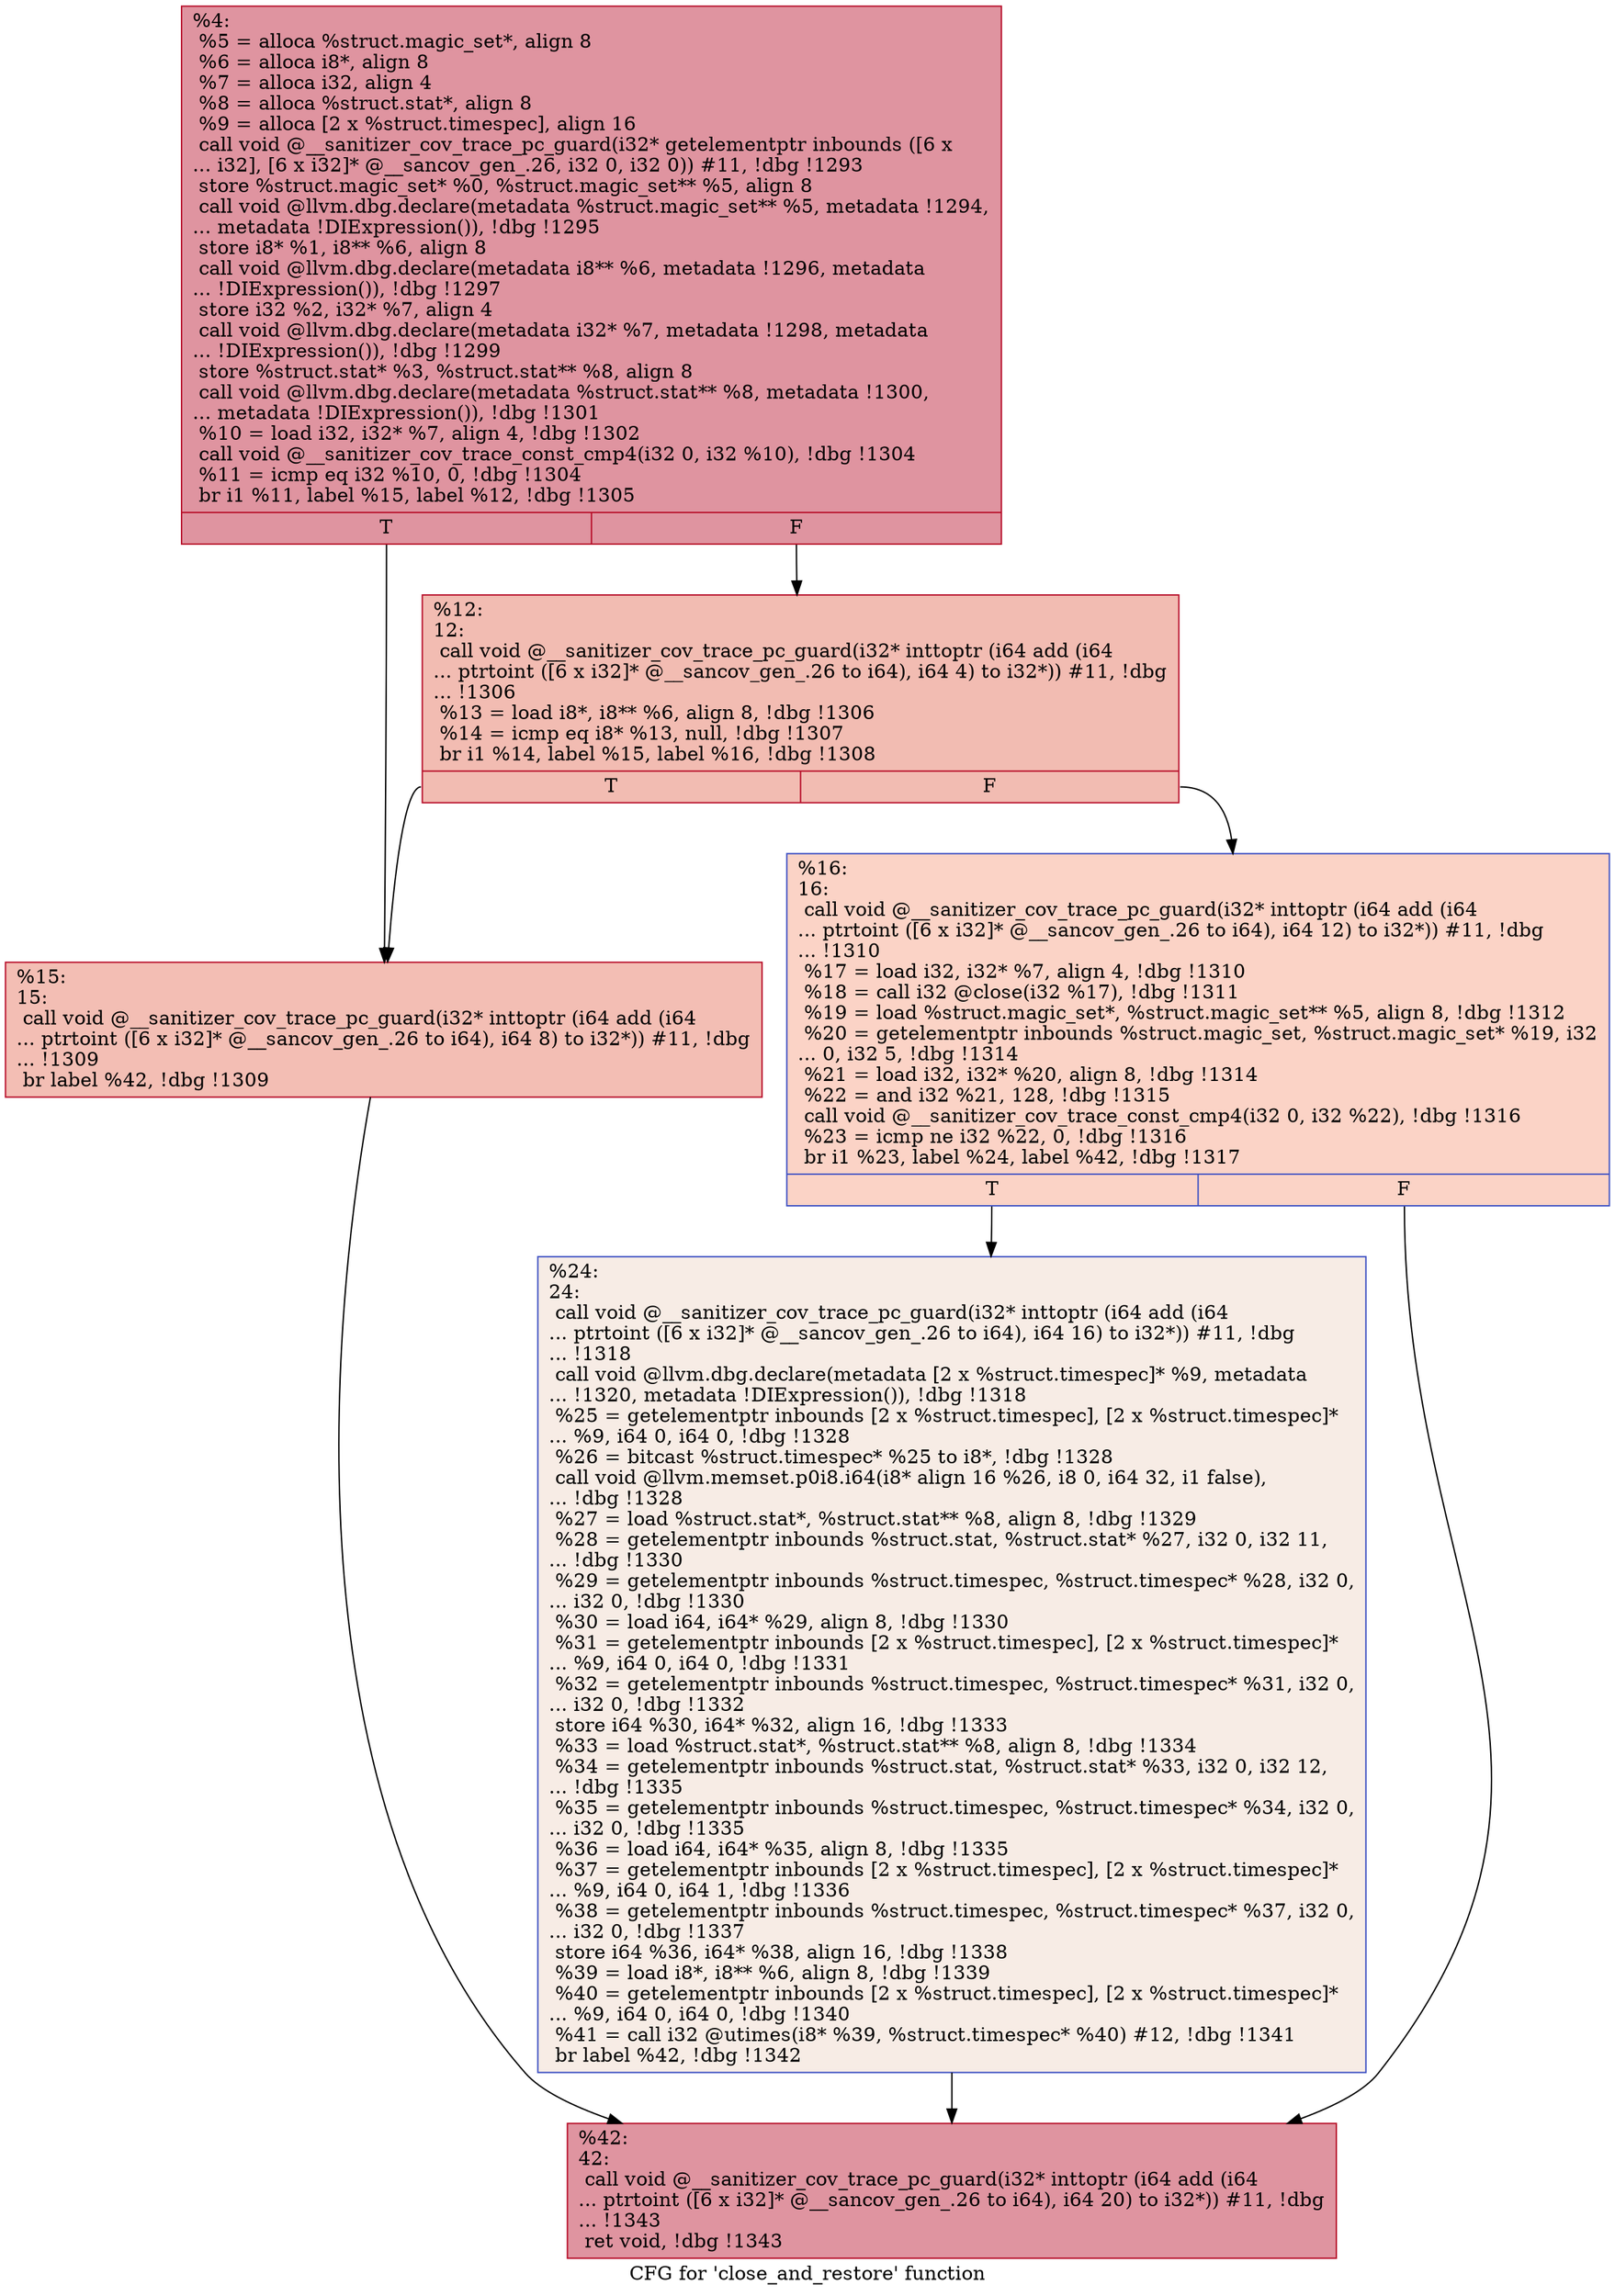 digraph "CFG for 'close_and_restore' function" {
	label="CFG for 'close_and_restore' function";

	Node0x5555557c6a00 [shape=record,color="#b70d28ff", style=filled, fillcolor="#b70d2870",label="{%4:\l  %5 = alloca %struct.magic_set*, align 8\l  %6 = alloca i8*, align 8\l  %7 = alloca i32, align 4\l  %8 = alloca %struct.stat*, align 8\l  %9 = alloca [2 x %struct.timespec], align 16\l  call void @__sanitizer_cov_trace_pc_guard(i32* getelementptr inbounds ([6 x\l... i32], [6 x i32]* @__sancov_gen_.26, i32 0, i32 0)) #11, !dbg !1293\l  store %struct.magic_set* %0, %struct.magic_set** %5, align 8\l  call void @llvm.dbg.declare(metadata %struct.magic_set** %5, metadata !1294,\l... metadata !DIExpression()), !dbg !1295\l  store i8* %1, i8** %6, align 8\l  call void @llvm.dbg.declare(metadata i8** %6, metadata !1296, metadata\l... !DIExpression()), !dbg !1297\l  store i32 %2, i32* %7, align 4\l  call void @llvm.dbg.declare(metadata i32* %7, metadata !1298, metadata\l... !DIExpression()), !dbg !1299\l  store %struct.stat* %3, %struct.stat** %8, align 8\l  call void @llvm.dbg.declare(metadata %struct.stat** %8, metadata !1300,\l... metadata !DIExpression()), !dbg !1301\l  %10 = load i32, i32* %7, align 4, !dbg !1302\l  call void @__sanitizer_cov_trace_const_cmp4(i32 0, i32 %10), !dbg !1304\l  %11 = icmp eq i32 %10, 0, !dbg !1304\l  br i1 %11, label %15, label %12, !dbg !1305\l|{<s0>T|<s1>F}}"];
	Node0x5555557c6a00:s0 -> Node0x5555557cb970;
	Node0x5555557c6a00:s1 -> Node0x5555557cb920;
	Node0x5555557cb920 [shape=record,color="#b70d28ff", style=filled, fillcolor="#e1675170",label="{%12:\l12:                                               \l  call void @__sanitizer_cov_trace_pc_guard(i32* inttoptr (i64 add (i64\l... ptrtoint ([6 x i32]* @__sancov_gen_.26 to i64), i64 4) to i32*)) #11, !dbg\l... !1306\l  %13 = load i8*, i8** %6, align 8, !dbg !1306\l  %14 = icmp eq i8* %13, null, !dbg !1307\l  br i1 %14, label %15, label %16, !dbg !1308\l|{<s0>T|<s1>F}}"];
	Node0x5555557cb920:s0 -> Node0x5555557cb970;
	Node0x5555557cb920:s1 -> Node0x5555557cb9c0;
	Node0x5555557cb970 [shape=record,color="#b70d28ff", style=filled, fillcolor="#e36c5570",label="{%15:\l15:                                               \l  call void @__sanitizer_cov_trace_pc_guard(i32* inttoptr (i64 add (i64\l... ptrtoint ([6 x i32]* @__sancov_gen_.26 to i64), i64 8) to i32*)) #11, !dbg\l... !1309\l  br label %42, !dbg !1309\l}"];
	Node0x5555557cb970 -> Node0x5555557cba60;
	Node0x5555557cb9c0 [shape=record,color="#3d50c3ff", style=filled, fillcolor="#f59c7d70",label="{%16:\l16:                                               \l  call void @__sanitizer_cov_trace_pc_guard(i32* inttoptr (i64 add (i64\l... ptrtoint ([6 x i32]* @__sancov_gen_.26 to i64), i64 12) to i32*)) #11, !dbg\l... !1310\l  %17 = load i32, i32* %7, align 4, !dbg !1310\l  %18 = call i32 @close(i32 %17), !dbg !1311\l  %19 = load %struct.magic_set*, %struct.magic_set** %5, align 8, !dbg !1312\l  %20 = getelementptr inbounds %struct.magic_set, %struct.magic_set* %19, i32\l... 0, i32 5, !dbg !1314\l  %21 = load i32, i32* %20, align 8, !dbg !1314\l  %22 = and i32 %21, 128, !dbg !1315\l  call void @__sanitizer_cov_trace_const_cmp4(i32 0, i32 %22), !dbg !1316\l  %23 = icmp ne i32 %22, 0, !dbg !1316\l  br i1 %23, label %24, label %42, !dbg !1317\l|{<s0>T|<s1>F}}"];
	Node0x5555557cb9c0:s0 -> Node0x5555557cba10;
	Node0x5555557cb9c0:s1 -> Node0x5555557cba60;
	Node0x5555557cba10 [shape=record,color="#3d50c3ff", style=filled, fillcolor="#ecd3c570",label="{%24:\l24:                                               \l  call void @__sanitizer_cov_trace_pc_guard(i32* inttoptr (i64 add (i64\l... ptrtoint ([6 x i32]* @__sancov_gen_.26 to i64), i64 16) to i32*)) #11, !dbg\l... !1318\l  call void @llvm.dbg.declare(metadata [2 x %struct.timespec]* %9, metadata\l... !1320, metadata !DIExpression()), !dbg !1318\l  %25 = getelementptr inbounds [2 x %struct.timespec], [2 x %struct.timespec]*\l... %9, i64 0, i64 0, !dbg !1328\l  %26 = bitcast %struct.timespec* %25 to i8*, !dbg !1328\l  call void @llvm.memset.p0i8.i64(i8* align 16 %26, i8 0, i64 32, i1 false),\l... !dbg !1328\l  %27 = load %struct.stat*, %struct.stat** %8, align 8, !dbg !1329\l  %28 = getelementptr inbounds %struct.stat, %struct.stat* %27, i32 0, i32 11,\l... !dbg !1330\l  %29 = getelementptr inbounds %struct.timespec, %struct.timespec* %28, i32 0,\l... i32 0, !dbg !1330\l  %30 = load i64, i64* %29, align 8, !dbg !1330\l  %31 = getelementptr inbounds [2 x %struct.timespec], [2 x %struct.timespec]*\l... %9, i64 0, i64 0, !dbg !1331\l  %32 = getelementptr inbounds %struct.timespec, %struct.timespec* %31, i32 0,\l... i32 0, !dbg !1332\l  store i64 %30, i64* %32, align 16, !dbg !1333\l  %33 = load %struct.stat*, %struct.stat** %8, align 8, !dbg !1334\l  %34 = getelementptr inbounds %struct.stat, %struct.stat* %33, i32 0, i32 12,\l... !dbg !1335\l  %35 = getelementptr inbounds %struct.timespec, %struct.timespec* %34, i32 0,\l... i32 0, !dbg !1335\l  %36 = load i64, i64* %35, align 8, !dbg !1335\l  %37 = getelementptr inbounds [2 x %struct.timespec], [2 x %struct.timespec]*\l... %9, i64 0, i64 1, !dbg !1336\l  %38 = getelementptr inbounds %struct.timespec, %struct.timespec* %37, i32 0,\l... i32 0, !dbg !1337\l  store i64 %36, i64* %38, align 16, !dbg !1338\l  %39 = load i8*, i8** %6, align 8, !dbg !1339\l  %40 = getelementptr inbounds [2 x %struct.timespec], [2 x %struct.timespec]*\l... %9, i64 0, i64 0, !dbg !1340\l  %41 = call i32 @utimes(i8* %39, %struct.timespec* %40) #12, !dbg !1341\l  br label %42, !dbg !1342\l}"];
	Node0x5555557cba10 -> Node0x5555557cba60;
	Node0x5555557cba60 [shape=record,color="#b70d28ff", style=filled, fillcolor="#b70d2870",label="{%42:\l42:                                               \l  call void @__sanitizer_cov_trace_pc_guard(i32* inttoptr (i64 add (i64\l... ptrtoint ([6 x i32]* @__sancov_gen_.26 to i64), i64 20) to i32*)) #11, !dbg\l... !1343\l  ret void, !dbg !1343\l}"];
}
